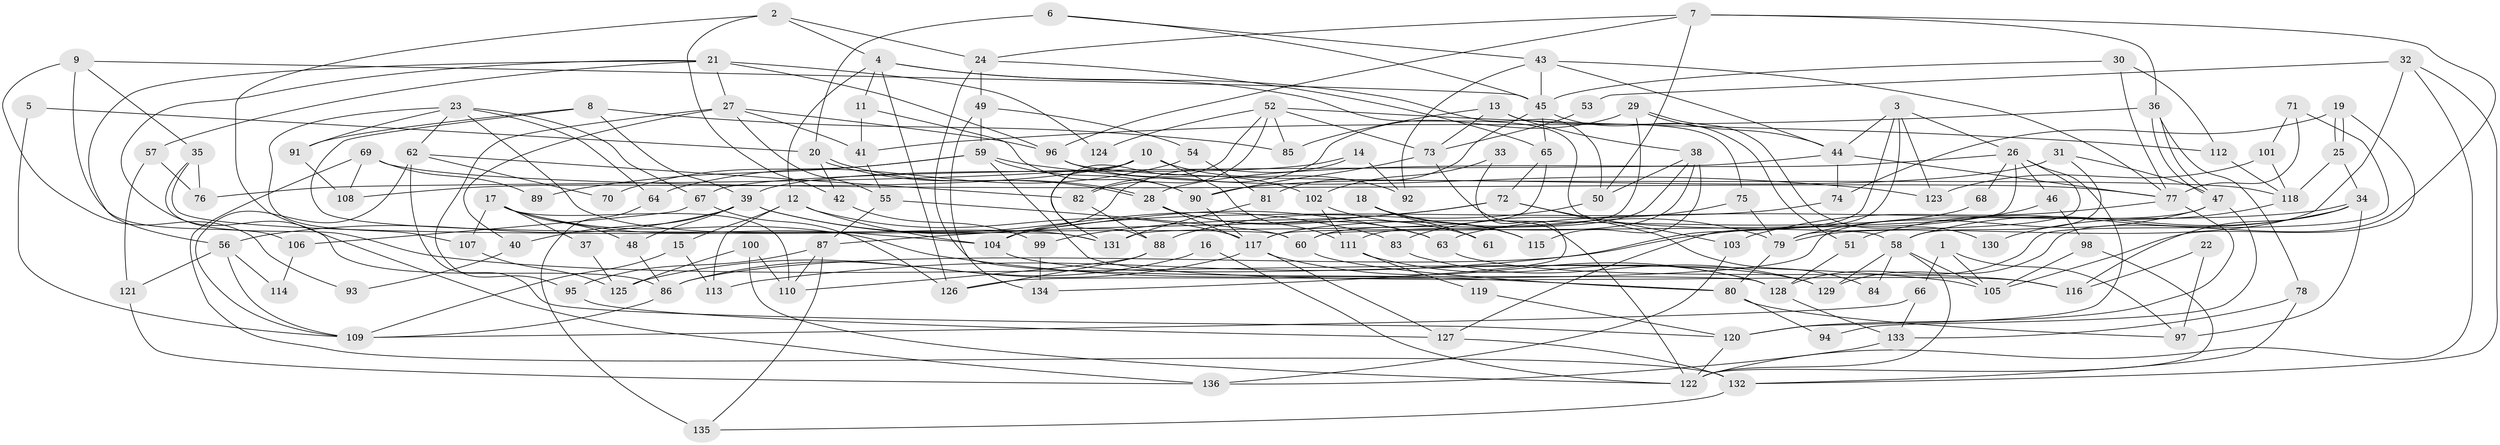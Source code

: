 // coarse degree distribution, {4: 0.11904761904761904, 7: 0.2857142857142857, 8: 0.07142857142857142, 14: 0.023809523809523808, 13: 0.023809523809523808, 5: 0.07142857142857142, 15: 0.023809523809523808, 10: 0.047619047619047616, 19: 0.023809523809523808, 6: 0.21428571428571427, 11: 0.023809523809523808, 3: 0.07142857142857142}
// Generated by graph-tools (version 1.1) at 2025/51/03/04/25 22:51:24]
// undirected, 136 vertices, 272 edges
graph export_dot {
  node [color=gray90,style=filled];
  1;
  2;
  3;
  4;
  5;
  6;
  7;
  8;
  9;
  10;
  11;
  12;
  13;
  14;
  15;
  16;
  17;
  18;
  19;
  20;
  21;
  22;
  23;
  24;
  25;
  26;
  27;
  28;
  29;
  30;
  31;
  32;
  33;
  34;
  35;
  36;
  37;
  38;
  39;
  40;
  41;
  42;
  43;
  44;
  45;
  46;
  47;
  48;
  49;
  50;
  51;
  52;
  53;
  54;
  55;
  56;
  57;
  58;
  59;
  60;
  61;
  62;
  63;
  64;
  65;
  66;
  67;
  68;
  69;
  70;
  71;
  72;
  73;
  74;
  75;
  76;
  77;
  78;
  79;
  80;
  81;
  82;
  83;
  84;
  85;
  86;
  87;
  88;
  89;
  90;
  91;
  92;
  93;
  94;
  95;
  96;
  97;
  98;
  99;
  100;
  101;
  102;
  103;
  104;
  105;
  106;
  107;
  108;
  109;
  110;
  111;
  112;
  113;
  114;
  115;
  116;
  117;
  118;
  119;
  120;
  121;
  122;
  123;
  124;
  125;
  126;
  127;
  128;
  129;
  130;
  131;
  132;
  133;
  134;
  135;
  136;
  1 -- 66;
  1 -- 97;
  1 -- 105;
  2 -- 4;
  2 -- 24;
  2 -- 42;
  2 -- 136;
  3 -- 127;
  3 -- 26;
  3 -- 44;
  3 -- 113;
  3 -- 123;
  4 -- 58;
  4 -- 126;
  4 -- 11;
  4 -- 12;
  4 -- 50;
  5 -- 20;
  5 -- 109;
  6 -- 45;
  6 -- 43;
  6 -- 20;
  7 -- 36;
  7 -- 50;
  7 -- 24;
  7 -- 96;
  7 -- 129;
  8 -- 39;
  8 -- 60;
  8 -- 85;
  8 -- 91;
  9 -- 45;
  9 -- 35;
  9 -- 93;
  9 -- 106;
  10 -- 88;
  10 -- 76;
  10 -- 92;
  10 -- 108;
  10 -- 111;
  11 -- 90;
  11 -- 41;
  12 -- 104;
  12 -- 15;
  12 -- 113;
  12 -- 117;
  13 -- 38;
  13 -- 85;
  13 -- 73;
  13 -- 75;
  14 -- 92;
  14 -- 104;
  14 -- 39;
  15 -- 113;
  15 -- 109;
  16 -- 86;
  16 -- 122;
  17 -- 104;
  17 -- 80;
  17 -- 37;
  17 -- 48;
  17 -- 107;
  17 -- 110;
  18 -- 79;
  18 -- 115;
  18 -- 61;
  19 -- 25;
  19 -- 25;
  19 -- 105;
  19 -- 74;
  20 -- 28;
  20 -- 28;
  20 -- 42;
  21 -- 96;
  21 -- 56;
  21 -- 27;
  21 -- 57;
  21 -- 86;
  21 -- 124;
  22 -- 116;
  22 -- 97;
  23 -- 107;
  23 -- 62;
  23 -- 64;
  23 -- 67;
  23 -- 91;
  23 -- 131;
  24 -- 128;
  24 -- 49;
  24 -- 65;
  25 -- 34;
  25 -- 118;
  26 -- 120;
  26 -- 79;
  26 -- 28;
  26 -- 46;
  26 -- 60;
  26 -- 68;
  27 -- 55;
  27 -- 40;
  27 -- 41;
  27 -- 95;
  27 -- 96;
  28 -- 61;
  28 -- 63;
  28 -- 117;
  29 -- 44;
  29 -- 117;
  29 -- 82;
  29 -- 130;
  30 -- 112;
  30 -- 77;
  30 -- 45;
  31 -- 47;
  31 -- 58;
  31 -- 90;
  32 -- 122;
  32 -- 132;
  32 -- 53;
  32 -- 79;
  33 -- 134;
  33 -- 102;
  34 -- 51;
  34 -- 63;
  34 -- 58;
  34 -- 97;
  34 -- 116;
  35 -- 131;
  35 -- 105;
  35 -- 76;
  36 -- 41;
  36 -- 47;
  36 -- 47;
  36 -- 78;
  37 -- 125;
  38 -- 111;
  38 -- 60;
  38 -- 50;
  38 -- 115;
  39 -- 48;
  39 -- 40;
  39 -- 56;
  39 -- 63;
  39 -- 83;
  40 -- 93;
  41 -- 55;
  42 -- 99;
  43 -- 45;
  43 -- 44;
  43 -- 77;
  43 -- 92;
  44 -- 67;
  44 -- 74;
  44 -- 77;
  45 -- 65;
  45 -- 51;
  45 -- 81;
  46 -- 86;
  46 -- 98;
  47 -- 79;
  47 -- 94;
  47 -- 126;
  48 -- 86;
  49 -- 59;
  49 -- 54;
  49 -- 134;
  50 -- 88;
  51 -- 128;
  52 -- 73;
  52 -- 82;
  52 -- 85;
  52 -- 112;
  52 -- 124;
  52 -- 131;
  53 -- 73;
  54 -- 81;
  54 -- 64;
  55 -- 87;
  55 -- 60;
  56 -- 109;
  56 -- 114;
  56 -- 121;
  57 -- 121;
  57 -- 76;
  58 -- 105;
  58 -- 84;
  58 -- 122;
  58 -- 129;
  59 -- 116;
  59 -- 90;
  59 -- 70;
  59 -- 89;
  59 -- 123;
  60 -- 80;
  62 -- 120;
  62 -- 82;
  62 -- 70;
  62 -- 109;
  63 -- 116;
  64 -- 135;
  65 -- 131;
  65 -- 72;
  66 -- 109;
  66 -- 133;
  67 -- 126;
  67 -- 106;
  68 -- 117;
  69 -- 108;
  69 -- 77;
  69 -- 89;
  69 -- 132;
  71 -- 101;
  71 -- 77;
  71 -- 128;
  72 -- 103;
  72 -- 84;
  72 -- 87;
  72 -- 99;
  73 -- 90;
  73 -- 122;
  74 -- 104;
  75 -- 83;
  75 -- 79;
  77 -- 103;
  77 -- 120;
  78 -- 132;
  78 -- 133;
  79 -- 80;
  80 -- 94;
  80 -- 97;
  81 -- 131;
  82 -- 88;
  83 -- 129;
  86 -- 109;
  87 -- 135;
  87 -- 95;
  87 -- 110;
  88 -- 110;
  88 -- 126;
  90 -- 117;
  91 -- 108;
  95 -- 127;
  96 -- 102;
  96 -- 118;
  98 -- 122;
  98 -- 105;
  99 -- 134;
  100 -- 122;
  100 -- 110;
  100 -- 125;
  101 -- 123;
  101 -- 118;
  102 -- 111;
  102 -- 115;
  103 -- 136;
  104 -- 129;
  106 -- 114;
  107 -- 125;
  111 -- 128;
  111 -- 119;
  112 -- 118;
  117 -- 125;
  117 -- 127;
  117 -- 128;
  118 -- 130;
  119 -- 120;
  120 -- 122;
  121 -- 136;
  127 -- 132;
  128 -- 133;
  132 -- 135;
  133 -- 136;
}
